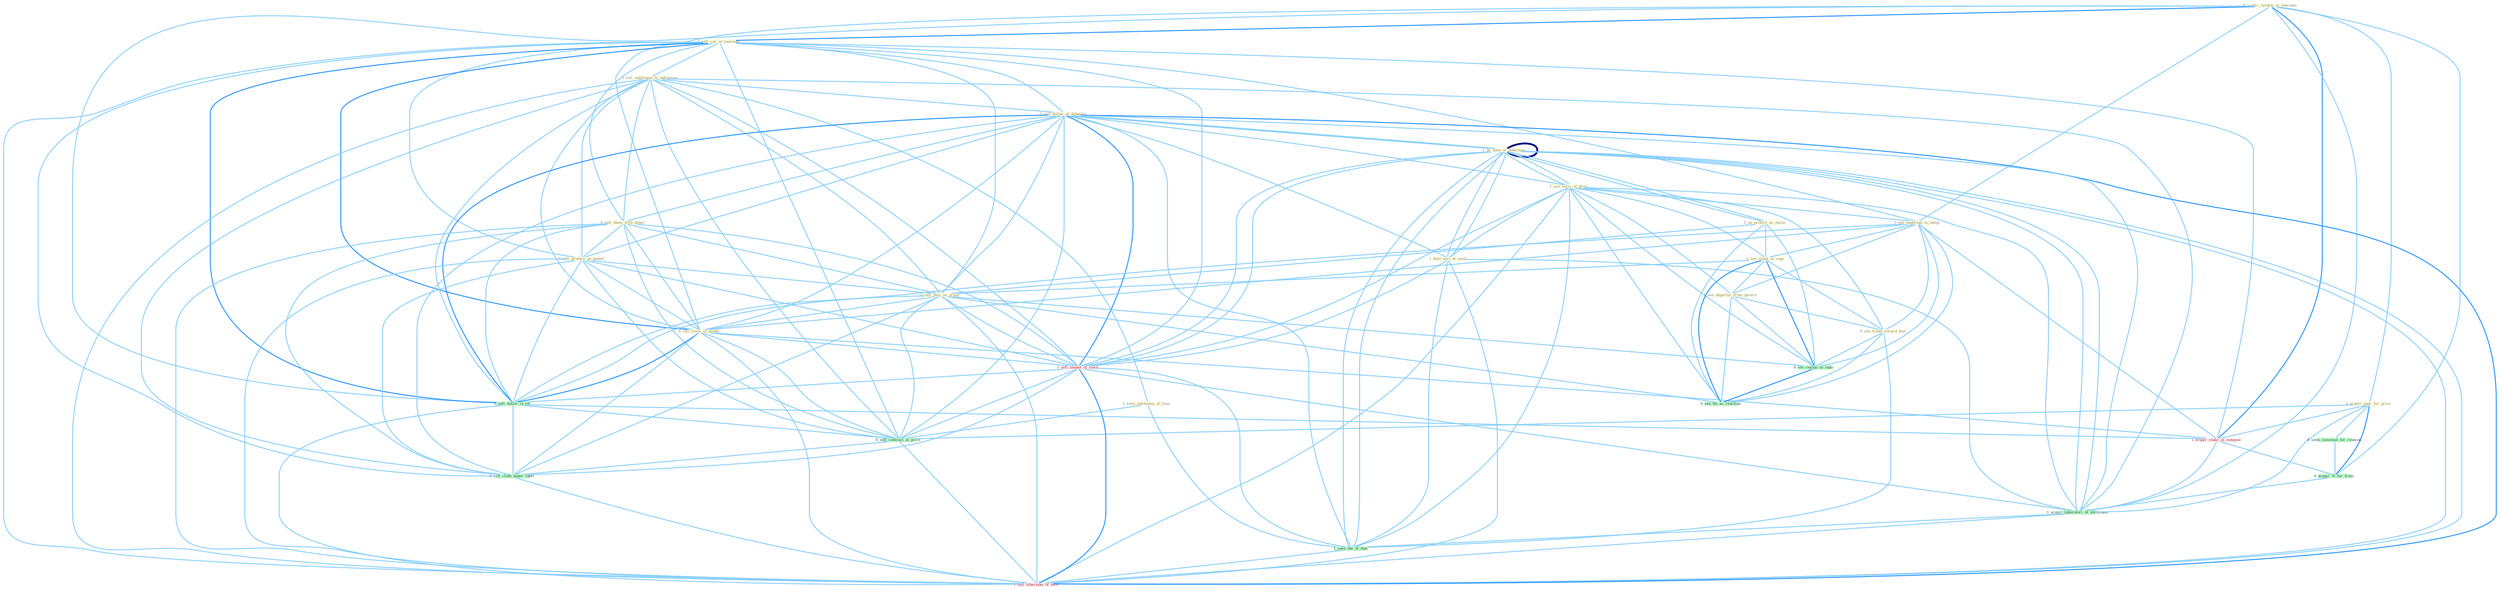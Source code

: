 Graph G{ 
    node
    [shape=polygon,style=filled,width=.5,height=.06,color="#BDFCC9",fixedsize=true,fontsize=4,
    fontcolor="#2f4f4f"];
    {node
    [color="#ffffe0", fontcolor="#8b7d6b"] "0_acquir_system_in_yearnum " "1_us_base_of_othernum " "0_sell_car_in_yearnum " "0_sell_entitynam_to_entitynam " "0_us_protest_as_excus " "1_see_veloc_of_drop " "1_sell_dollar_of_debentur " "0_sell_them_with_gener " "1_hold_seri_of_meet " "0_sell_product_on_behalf " "1_see_opportun_in_integr " "0_see_stand_as_sign " "1_us_base_of_othernum " "1_seen_entitynam_at_time " "0_acquir_oper_for_price " "0_sell_busi_as_group " "0_sell_stock_in_month " "1_see_departur_from_govern " "0_see_trend_toward_that "}
{node [color="#fff0f5", fontcolor="#b22222"] "1_sell_basket_of_stock " "1_acquir_stake_in_compani " "1_sell_othernum_of_offic "}
edge [color="#B0E2FF"];

	"0_acquir_system_in_yearnum " -- "0_sell_car_in_yearnum " [w="2", color="#1e90ff" , len=0.8];
	"0_acquir_system_in_yearnum " -- "1_see_opportun_in_integr " [w="1", color="#87cefa" ];
	"0_acquir_system_in_yearnum " -- "0_acquir_oper_for_price " [w="1", color="#87cefa" ];
	"0_acquir_system_in_yearnum " -- "0_sell_stock_in_month " [w="1", color="#87cefa" ];
	"0_acquir_system_in_yearnum " -- "0_sell_dollar_in_lot " [w="1", color="#87cefa" ];
	"0_acquir_system_in_yearnum " -- "1_acquir_stake_in_compani " [w="2", color="#1e90ff" , len=0.8];
	"0_acquir_system_in_yearnum " -- "0_acquir_%_for_franc " [w="1", color="#87cefa" ];
	"0_acquir_system_in_yearnum " -- "1_acquir_laboratori_of_entitynam " [w="1", color="#87cefa" ];
	"1_us_base_of_othernum " -- "0_us_protest_as_excus " [w="1", color="#87cefa" ];
	"1_us_base_of_othernum " -- "1_see_veloc_of_drop " [w="1", color="#87cefa" ];
	"1_us_base_of_othernum " -- "1_sell_dollar_of_debentur " [w="1", color="#87cefa" ];
	"1_us_base_of_othernum " -- "1_hold_seri_of_meet " [w="1", color="#87cefa" ];
	"1_us_base_of_othernum " -- "1_us_base_of_othernum " [w="4", style=bold, color="#000080", len=0.4];
	"1_us_base_of_othernum " -- "1_sell_basket_of_stock " [w="1", color="#87cefa" ];
	"1_us_base_of_othernum " -- "1_acquir_laboratori_of_entitynam " [w="1", color="#87cefa" ];
	"1_us_base_of_othernum " -- "1_seen_the_of_that " [w="1", color="#87cefa" ];
	"1_us_base_of_othernum " -- "1_sell_othernum_of_offic " [w="1", color="#87cefa" ];
	"0_sell_car_in_yearnum " -- "0_sell_entitynam_to_entitynam " [w="1", color="#87cefa" ];
	"0_sell_car_in_yearnum " -- "1_sell_dollar_of_debentur " [w="1", color="#87cefa" ];
	"0_sell_car_in_yearnum " -- "0_sell_them_with_gener " [w="1", color="#87cefa" ];
	"0_sell_car_in_yearnum " -- "0_sell_product_on_behalf " [w="1", color="#87cefa" ];
	"0_sell_car_in_yearnum " -- "1_see_opportun_in_integr " [w="1", color="#87cefa" ];
	"0_sell_car_in_yearnum " -- "0_sell_busi_as_group " [w="1", color="#87cefa" ];
	"0_sell_car_in_yearnum " -- "0_sell_stock_in_month " [w="2", color="#1e90ff" , len=0.8];
	"0_sell_car_in_yearnum " -- "1_sell_basket_of_stock " [w="1", color="#87cefa" ];
	"0_sell_car_in_yearnum " -- "0_sell_dollar_in_lot " [w="2", color="#1e90ff" , len=0.8];
	"0_sell_car_in_yearnum " -- "1_acquir_stake_in_compani " [w="1", color="#87cefa" ];
	"0_sell_car_in_yearnum " -- "0_sell_contract_at_price " [w="1", color="#87cefa" ];
	"0_sell_car_in_yearnum " -- "0_sell_cloth_under_label " [w="1", color="#87cefa" ];
	"0_sell_car_in_yearnum " -- "1_sell_othernum_of_offic " [w="1", color="#87cefa" ];
	"0_sell_entitynam_to_entitynam " -- "1_sell_dollar_of_debentur " [w="1", color="#87cefa" ];
	"0_sell_entitynam_to_entitynam " -- "0_sell_them_with_gener " [w="1", color="#87cefa" ];
	"0_sell_entitynam_to_entitynam " -- "0_sell_product_on_behalf " [w="1", color="#87cefa" ];
	"0_sell_entitynam_to_entitynam " -- "1_seen_entitynam_at_time " [w="1", color="#87cefa" ];
	"0_sell_entitynam_to_entitynam " -- "0_sell_busi_as_group " [w="1", color="#87cefa" ];
	"0_sell_entitynam_to_entitynam " -- "0_sell_stock_in_month " [w="1", color="#87cefa" ];
	"0_sell_entitynam_to_entitynam " -- "1_sell_basket_of_stock " [w="1", color="#87cefa" ];
	"0_sell_entitynam_to_entitynam " -- "0_sell_dollar_in_lot " [w="1", color="#87cefa" ];
	"0_sell_entitynam_to_entitynam " -- "0_sell_contract_at_price " [w="1", color="#87cefa" ];
	"0_sell_entitynam_to_entitynam " -- "1_acquir_laboratori_of_entitynam " [w="1", color="#87cefa" ];
	"0_sell_entitynam_to_entitynam " -- "0_sell_cloth_under_label " [w="1", color="#87cefa" ];
	"0_sell_entitynam_to_entitynam " -- "1_sell_othernum_of_offic " [w="1", color="#87cefa" ];
	"0_us_protest_as_excus " -- "0_see_stand_as_sign " [w="1", color="#87cefa" ];
	"0_us_protest_as_excus " -- "1_us_base_of_othernum " [w="1", color="#87cefa" ];
	"0_us_protest_as_excus " -- "0_sell_busi_as_group " [w="1", color="#87cefa" ];
	"0_us_protest_as_excus " -- "0_see_resign_as_indic " [w="1", color="#87cefa" ];
	"0_us_protest_as_excus " -- "0_see_thi_as_reaction " [w="1", color="#87cefa" ];
	"1_see_veloc_of_drop " -- "1_sell_dollar_of_debentur " [w="1", color="#87cefa" ];
	"1_see_veloc_of_drop " -- "1_hold_seri_of_meet " [w="1", color="#87cefa" ];
	"1_see_veloc_of_drop " -- "1_see_opportun_in_integr " [w="1", color="#87cefa" ];
	"1_see_veloc_of_drop " -- "0_see_stand_as_sign " [w="1", color="#87cefa" ];
	"1_see_veloc_of_drop " -- "1_us_base_of_othernum " [w="1", color="#87cefa" ];
	"1_see_veloc_of_drop " -- "1_see_departur_from_govern " [w="1", color="#87cefa" ];
	"1_see_veloc_of_drop " -- "0_see_trend_toward_that " [w="1", color="#87cefa" ];
	"1_see_veloc_of_drop " -- "1_sell_basket_of_stock " [w="1", color="#87cefa" ];
	"1_see_veloc_of_drop " -- "0_see_resign_as_indic " [w="1", color="#87cefa" ];
	"1_see_veloc_of_drop " -- "1_acquir_laboratori_of_entitynam " [w="1", color="#87cefa" ];
	"1_see_veloc_of_drop " -- "1_seen_the_of_that " [w="1", color="#87cefa" ];
	"1_see_veloc_of_drop " -- "1_sell_othernum_of_offic " [w="1", color="#87cefa" ];
	"1_see_veloc_of_drop " -- "0_see_thi_as_reaction " [w="1", color="#87cefa" ];
	"1_sell_dollar_of_debentur " -- "0_sell_them_with_gener " [w="1", color="#87cefa" ];
	"1_sell_dollar_of_debentur " -- "1_hold_seri_of_meet " [w="1", color="#87cefa" ];
	"1_sell_dollar_of_debentur " -- "0_sell_product_on_behalf " [w="1", color="#87cefa" ];
	"1_sell_dollar_of_debentur " -- "1_us_base_of_othernum " [w="1", color="#87cefa" ];
	"1_sell_dollar_of_debentur " -- "0_sell_busi_as_group " [w="1", color="#87cefa" ];
	"1_sell_dollar_of_debentur " -- "0_sell_stock_in_month " [w="1", color="#87cefa" ];
	"1_sell_dollar_of_debentur " -- "1_sell_basket_of_stock " [w="2", color="#1e90ff" , len=0.8];
	"1_sell_dollar_of_debentur " -- "0_sell_dollar_in_lot " [w="2", color="#1e90ff" , len=0.8];
	"1_sell_dollar_of_debentur " -- "0_sell_contract_at_price " [w="1", color="#87cefa" ];
	"1_sell_dollar_of_debentur " -- "1_acquir_laboratori_of_entitynam " [w="1", color="#87cefa" ];
	"1_sell_dollar_of_debentur " -- "0_sell_cloth_under_label " [w="1", color="#87cefa" ];
	"1_sell_dollar_of_debentur " -- "1_seen_the_of_that " [w="1", color="#87cefa" ];
	"1_sell_dollar_of_debentur " -- "1_sell_othernum_of_offic " [w="2", color="#1e90ff" , len=0.8];
	"0_sell_them_with_gener " -- "0_sell_product_on_behalf " [w="1", color="#87cefa" ];
	"0_sell_them_with_gener " -- "0_sell_busi_as_group " [w="1", color="#87cefa" ];
	"0_sell_them_with_gener " -- "0_sell_stock_in_month " [w="1", color="#87cefa" ];
	"0_sell_them_with_gener " -- "1_sell_basket_of_stock " [w="1", color="#87cefa" ];
	"0_sell_them_with_gener " -- "0_sell_dollar_in_lot " [w="1", color="#87cefa" ];
	"0_sell_them_with_gener " -- "0_sell_contract_at_price " [w="1", color="#87cefa" ];
	"0_sell_them_with_gener " -- "0_sell_cloth_under_label " [w="1", color="#87cefa" ];
	"0_sell_them_with_gener " -- "1_sell_othernum_of_offic " [w="1", color="#87cefa" ];
	"1_hold_seri_of_meet " -- "1_us_base_of_othernum " [w="1", color="#87cefa" ];
	"1_hold_seri_of_meet " -- "1_sell_basket_of_stock " [w="1", color="#87cefa" ];
	"1_hold_seri_of_meet " -- "1_acquir_laboratori_of_entitynam " [w="1", color="#87cefa" ];
	"1_hold_seri_of_meet " -- "1_seen_the_of_that " [w="1", color="#87cefa" ];
	"1_hold_seri_of_meet " -- "1_sell_othernum_of_offic " [w="1", color="#87cefa" ];
	"0_sell_product_on_behalf " -- "0_sell_busi_as_group " [w="1", color="#87cefa" ];
	"0_sell_product_on_behalf " -- "0_sell_stock_in_month " [w="1", color="#87cefa" ];
	"0_sell_product_on_behalf " -- "1_sell_basket_of_stock " [w="1", color="#87cefa" ];
	"0_sell_product_on_behalf " -- "0_sell_dollar_in_lot " [w="1", color="#87cefa" ];
	"0_sell_product_on_behalf " -- "0_sell_contract_at_price " [w="1", color="#87cefa" ];
	"0_sell_product_on_behalf " -- "0_sell_cloth_under_label " [w="1", color="#87cefa" ];
	"0_sell_product_on_behalf " -- "1_sell_othernum_of_offic " [w="1", color="#87cefa" ];
	"1_see_opportun_in_integr " -- "0_see_stand_as_sign " [w="1", color="#87cefa" ];
	"1_see_opportun_in_integr " -- "0_sell_stock_in_month " [w="1", color="#87cefa" ];
	"1_see_opportun_in_integr " -- "1_see_departur_from_govern " [w="1", color="#87cefa" ];
	"1_see_opportun_in_integr " -- "0_see_trend_toward_that " [w="1", color="#87cefa" ];
	"1_see_opportun_in_integr " -- "0_sell_dollar_in_lot " [w="1", color="#87cefa" ];
	"1_see_opportun_in_integr " -- "0_see_resign_as_indic " [w="1", color="#87cefa" ];
	"1_see_opportun_in_integr " -- "1_acquir_stake_in_compani " [w="1", color="#87cefa" ];
	"1_see_opportun_in_integr " -- "0_see_thi_as_reaction " [w="1", color="#87cefa" ];
	"0_see_stand_as_sign " -- "0_sell_busi_as_group " [w="1", color="#87cefa" ];
	"0_see_stand_as_sign " -- "1_see_departur_from_govern " [w="1", color="#87cefa" ];
	"0_see_stand_as_sign " -- "0_see_trend_toward_that " [w="1", color="#87cefa" ];
	"0_see_stand_as_sign " -- "0_see_resign_as_indic " [w="2", color="#1e90ff" , len=0.8];
	"0_see_stand_as_sign " -- "0_see_thi_as_reaction " [w="2", color="#1e90ff" , len=0.8];
	"1_us_base_of_othernum " -- "1_sell_basket_of_stock " [w="1", color="#87cefa" ];
	"1_us_base_of_othernum " -- "1_acquir_laboratori_of_entitynam " [w="1", color="#87cefa" ];
	"1_us_base_of_othernum " -- "1_seen_the_of_that " [w="1", color="#87cefa" ];
	"1_us_base_of_othernum " -- "1_sell_othernum_of_offic " [w="1", color="#87cefa" ];
	"1_seen_entitynam_at_time " -- "0_sell_contract_at_price " [w="1", color="#87cefa" ];
	"1_seen_entitynam_at_time " -- "1_seen_the_of_that " [w="1", color="#87cefa" ];
	"0_acquir_oper_for_price " -- "0_seek_classmat_for_reunion " [w="1", color="#87cefa" ];
	"0_acquir_oper_for_price " -- "1_acquir_stake_in_compani " [w="1", color="#87cefa" ];
	"0_acquir_oper_for_price " -- "0_acquir_%_for_franc " [w="2", color="#1e90ff" , len=0.8];
	"0_acquir_oper_for_price " -- "0_sell_contract_at_price " [w="1", color="#87cefa" ];
	"0_acquir_oper_for_price " -- "1_acquir_laboratori_of_entitynam " [w="1", color="#87cefa" ];
	"0_sell_busi_as_group " -- "0_sell_stock_in_month " [w="1", color="#87cefa" ];
	"0_sell_busi_as_group " -- "1_sell_basket_of_stock " [w="1", color="#87cefa" ];
	"0_sell_busi_as_group " -- "0_sell_dollar_in_lot " [w="1", color="#87cefa" ];
	"0_sell_busi_as_group " -- "0_see_resign_as_indic " [w="1", color="#87cefa" ];
	"0_sell_busi_as_group " -- "0_sell_contract_at_price " [w="1", color="#87cefa" ];
	"0_sell_busi_as_group " -- "0_sell_cloth_under_label " [w="1", color="#87cefa" ];
	"0_sell_busi_as_group " -- "1_sell_othernum_of_offic " [w="1", color="#87cefa" ];
	"0_sell_busi_as_group " -- "0_see_thi_as_reaction " [w="1", color="#87cefa" ];
	"0_sell_stock_in_month " -- "1_sell_basket_of_stock " [w="1", color="#87cefa" ];
	"0_sell_stock_in_month " -- "0_sell_dollar_in_lot " [w="2", color="#1e90ff" , len=0.8];
	"0_sell_stock_in_month " -- "1_acquir_stake_in_compani " [w="1", color="#87cefa" ];
	"0_sell_stock_in_month " -- "0_sell_contract_at_price " [w="1", color="#87cefa" ];
	"0_sell_stock_in_month " -- "0_sell_cloth_under_label " [w="1", color="#87cefa" ];
	"0_sell_stock_in_month " -- "1_sell_othernum_of_offic " [w="1", color="#87cefa" ];
	"1_see_departur_from_govern " -- "0_see_trend_toward_that " [w="1", color="#87cefa" ];
	"1_see_departur_from_govern " -- "0_see_resign_as_indic " [w="1", color="#87cefa" ];
	"1_see_departur_from_govern " -- "0_see_thi_as_reaction " [w="1", color="#87cefa" ];
	"0_see_trend_toward_that " -- "0_see_resign_as_indic " [w="1", color="#87cefa" ];
	"0_see_trend_toward_that " -- "1_seen_the_of_that " [w="1", color="#87cefa" ];
	"0_see_trend_toward_that " -- "0_see_thi_as_reaction " [w="1", color="#87cefa" ];
	"0_seek_classmat_for_reunion " -- "0_acquir_%_for_franc " [w="1", color="#87cefa" ];
	"1_sell_basket_of_stock " -- "0_sell_dollar_in_lot " [w="1", color="#87cefa" ];
	"1_sell_basket_of_stock " -- "0_sell_contract_at_price " [w="1", color="#87cefa" ];
	"1_sell_basket_of_stock " -- "1_acquir_laboratori_of_entitynam " [w="1", color="#87cefa" ];
	"1_sell_basket_of_stock " -- "0_sell_cloth_under_label " [w="1", color="#87cefa" ];
	"1_sell_basket_of_stock " -- "1_seen_the_of_that " [w="1", color="#87cefa" ];
	"1_sell_basket_of_stock " -- "1_sell_othernum_of_offic " [w="2", color="#1e90ff" , len=0.8];
	"0_sell_dollar_in_lot " -- "1_acquir_stake_in_compani " [w="1", color="#87cefa" ];
	"0_sell_dollar_in_lot " -- "0_sell_contract_at_price " [w="1", color="#87cefa" ];
	"0_sell_dollar_in_lot " -- "0_sell_cloth_under_label " [w="1", color="#87cefa" ];
	"0_sell_dollar_in_lot " -- "1_sell_othernum_of_offic " [w="1", color="#87cefa" ];
	"0_see_resign_as_indic " -- "0_see_thi_as_reaction " [w="2", color="#1e90ff" , len=0.8];
	"1_acquir_stake_in_compani " -- "0_acquir_%_for_franc " [w="1", color="#87cefa" ];
	"1_acquir_stake_in_compani " -- "1_acquir_laboratori_of_entitynam " [w="1", color="#87cefa" ];
	"0_acquir_%_for_franc " -- "1_acquir_laboratori_of_entitynam " [w="1", color="#87cefa" ];
	"0_sell_contract_at_price " -- "0_sell_cloth_under_label " [w="1", color="#87cefa" ];
	"0_sell_contract_at_price " -- "1_sell_othernum_of_offic " [w="1", color="#87cefa" ];
	"1_acquir_laboratori_of_entitynam " -- "1_seen_the_of_that " [w="1", color="#87cefa" ];
	"1_acquir_laboratori_of_entitynam " -- "1_sell_othernum_of_offic " [w="1", color="#87cefa" ];
	"0_sell_cloth_under_label " -- "1_sell_othernum_of_offic " [w="1", color="#87cefa" ];
	"1_seen_the_of_that " -- "1_sell_othernum_of_offic " [w="1", color="#87cefa" ];
}